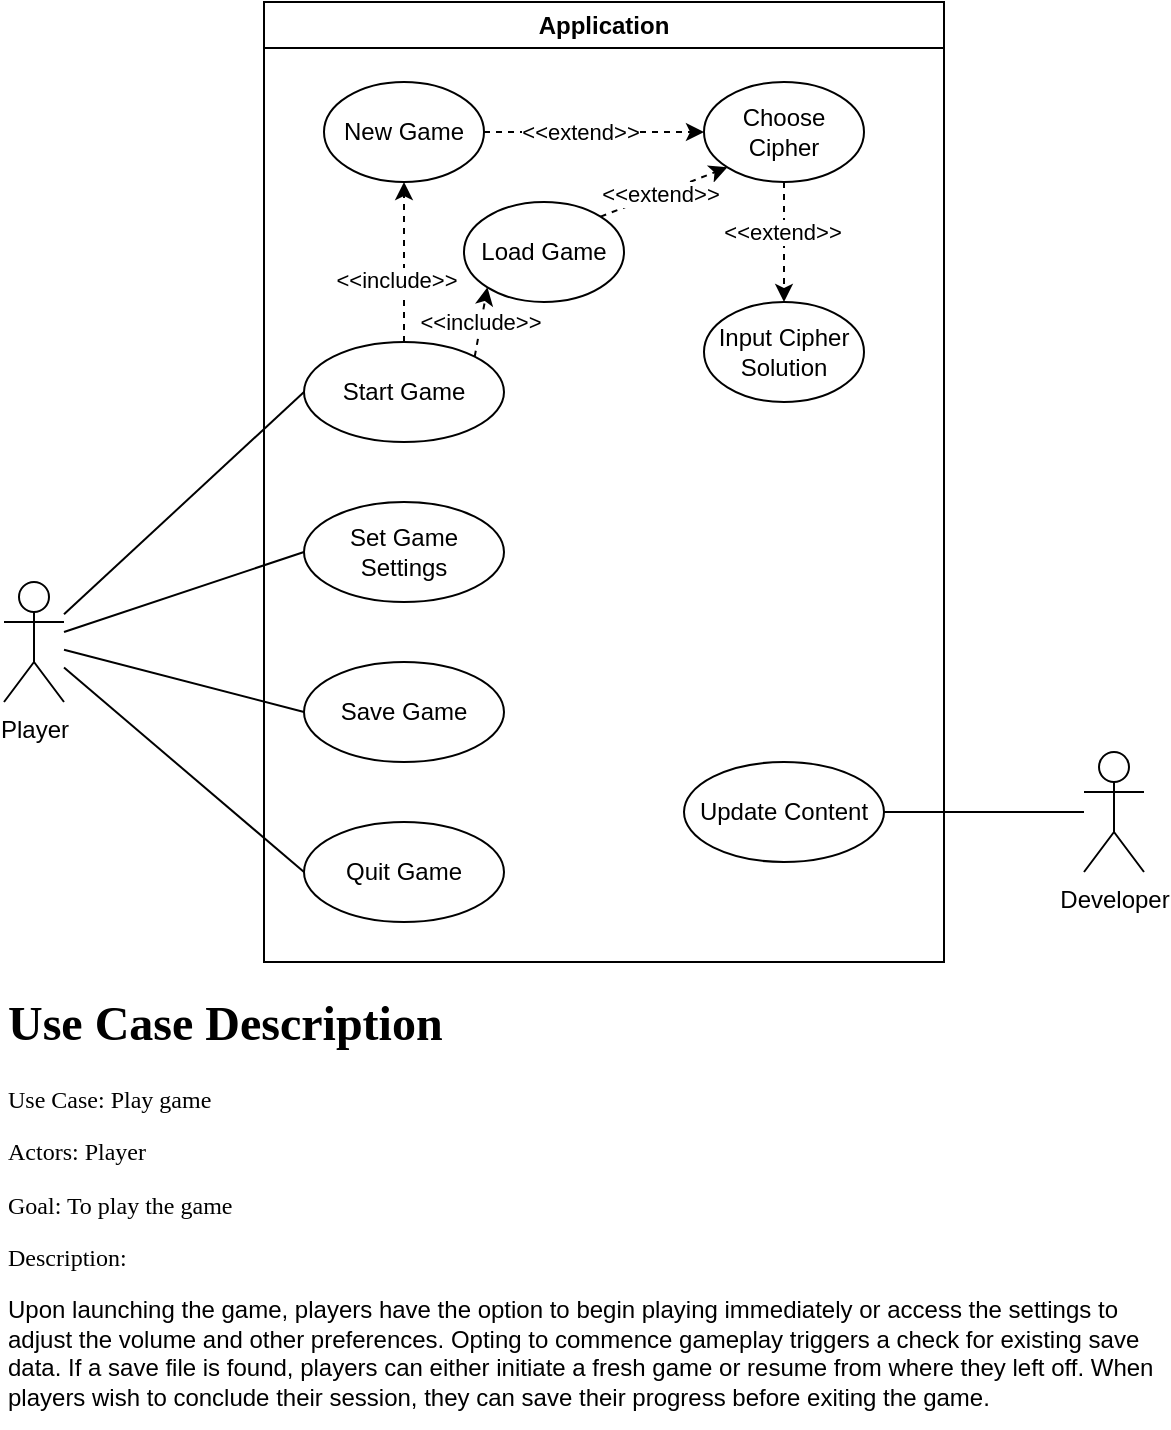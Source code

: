<mxfile version="24.2.3" type="device">
  <diagram name="Page-1" id="APY2Cy-m9wgTJGdEbPVt">
    <mxGraphModel dx="1633" dy="869" grid="1" gridSize="10" guides="1" tooltips="1" connect="1" arrows="1" fold="1" page="1" pageScale="1" pageWidth="850" pageHeight="1100" math="0" shadow="0">
      <root>
        <mxCell id="0" />
        <mxCell id="1" parent="0" />
        <mxCell id="es73PNVAXrsHi1n6J0Ma-19" style="rounded=0;orthogonalLoop=1;jettySize=auto;html=1;entryX=0;entryY=0.5;entryDx=0;entryDy=0;endArrow=none;endFill=0;" parent="1" source="es73PNVAXrsHi1n6J0Ma-1" target="es73PNVAXrsHi1n6J0Ma-9" edge="1">
          <mxGeometry relative="1" as="geometry" />
        </mxCell>
        <mxCell id="es73PNVAXrsHi1n6J0Ma-20" style="rounded=0;orthogonalLoop=1;jettySize=auto;html=1;entryX=0;entryY=0.5;entryDx=0;entryDy=0;endArrow=none;endFill=0;" parent="1" source="es73PNVAXrsHi1n6J0Ma-1" target="es73PNVAXrsHi1n6J0Ma-8" edge="1">
          <mxGeometry relative="1" as="geometry" />
        </mxCell>
        <mxCell id="es73PNVAXrsHi1n6J0Ma-21" style="rounded=0;orthogonalLoop=1;jettySize=auto;html=1;entryX=0;entryY=0.5;entryDx=0;entryDy=0;endArrow=none;endFill=0;" parent="1" source="es73PNVAXrsHi1n6J0Ma-1" target="es73PNVAXrsHi1n6J0Ma-10" edge="1">
          <mxGeometry relative="1" as="geometry" />
        </mxCell>
        <mxCell id="es73PNVAXrsHi1n6J0Ma-1" value="&lt;div&gt;Player&lt;/div&gt;" style="shape=umlActor;verticalLabelPosition=bottom;verticalAlign=top;html=1;outlineConnect=0;" parent="1" vertex="1">
          <mxGeometry x="70" y="330" width="30" height="60" as="geometry" />
        </mxCell>
        <mxCell id="es73PNVAXrsHi1n6J0Ma-3" value="Application" style="swimlane;whiteSpace=wrap;html=1;" parent="1" vertex="1">
          <mxGeometry x="200" y="40" width="340" height="480" as="geometry">
            <mxRectangle x="230" y="110" width="140" height="30" as="alternateBounds" />
          </mxGeometry>
        </mxCell>
        <mxCell id="es73PNVAXrsHi1n6J0Ma-6" value="New Game" style="ellipse;whiteSpace=wrap;html=1;" parent="es73PNVAXrsHi1n6J0Ma-3" vertex="1">
          <mxGeometry x="30" y="40" width="80" height="50" as="geometry" />
        </mxCell>
        <mxCell id="es73PNVAXrsHi1n6J0Ma-7" value="Load Game" style="ellipse;whiteSpace=wrap;html=1;" parent="es73PNVAXrsHi1n6J0Ma-3" vertex="1">
          <mxGeometry x="100" y="100" width="80" height="50" as="geometry" />
        </mxCell>
        <mxCell id="es73PNVAXrsHi1n6J0Ma-8" value="Set Game Settings" style="ellipse;whiteSpace=wrap;html=1;" parent="es73PNVAXrsHi1n6J0Ma-3" vertex="1">
          <mxGeometry x="20" y="250" width="100" height="50" as="geometry" />
        </mxCell>
        <mxCell id="es73PNVAXrsHi1n6J0Ma-9" value="Quit Game" style="ellipse;whiteSpace=wrap;html=1;" parent="es73PNVAXrsHi1n6J0Ma-3" vertex="1">
          <mxGeometry x="20" y="410" width="100" height="50" as="geometry" />
        </mxCell>
        <mxCell id="es73PNVAXrsHi1n6J0Ma-11" style="rounded=0;orthogonalLoop=1;jettySize=auto;html=1;dashed=1;entryX=0.5;entryY=1;entryDx=0;entryDy=0;" parent="es73PNVAXrsHi1n6J0Ma-3" source="es73PNVAXrsHi1n6J0Ma-10" target="es73PNVAXrsHi1n6J0Ma-6" edge="1">
          <mxGeometry relative="1" as="geometry">
            <mxPoint x="210" y="240" as="targetPoint" />
          </mxGeometry>
        </mxCell>
        <mxCell id="es73PNVAXrsHi1n6J0Ma-13" value="&amp;lt;&amp;lt;include&amp;gt;&amp;gt;" style="edgeLabel;html=1;align=center;verticalAlign=middle;resizable=0;points=[];" parent="es73PNVAXrsHi1n6J0Ma-11" vertex="1" connectable="0">
          <mxGeometry x="-0.126" relative="1" as="geometry">
            <mxPoint x="-4" y="4" as="offset" />
          </mxGeometry>
        </mxCell>
        <mxCell id="es73PNVAXrsHi1n6J0Ma-14" style="rounded=0;orthogonalLoop=1;jettySize=auto;html=1;entryX=0;entryY=1;entryDx=0;entryDy=0;dashed=1;exitX=1;exitY=0;exitDx=0;exitDy=0;" parent="es73PNVAXrsHi1n6J0Ma-3" source="es73PNVAXrsHi1n6J0Ma-10" target="es73PNVAXrsHi1n6J0Ma-7" edge="1">
          <mxGeometry relative="1" as="geometry" />
        </mxCell>
        <mxCell id="es73PNVAXrsHi1n6J0Ma-15" value="&amp;lt;&amp;lt;include&amp;gt;&amp;gt;" style="edgeLabel;html=1;align=center;verticalAlign=middle;resizable=0;points=[];" parent="es73PNVAXrsHi1n6J0Ma-14" vertex="1" connectable="0">
          <mxGeometry x="-0.003" y="1" relative="1" as="geometry">
            <mxPoint as="offset" />
          </mxGeometry>
        </mxCell>
        <mxCell id="es73PNVAXrsHi1n6J0Ma-17" style="rounded=0;orthogonalLoop=1;jettySize=auto;html=1;entryX=0;entryY=1;entryDx=0;entryDy=0;dashed=1;exitX=1;exitY=0;exitDx=0;exitDy=0;" parent="es73PNVAXrsHi1n6J0Ma-3" source="es73PNVAXrsHi1n6J0Ma-7" target="es73PNVAXrsHi1n6J0Ma-16" edge="1">
          <mxGeometry relative="1" as="geometry">
            <mxPoint x="150" y="190" as="sourcePoint" />
          </mxGeometry>
        </mxCell>
        <mxCell id="es73PNVAXrsHi1n6J0Ma-18" value="&amp;lt;&amp;lt;extend&amp;gt;&amp;gt;" style="edgeLabel;html=1;align=center;verticalAlign=middle;resizable=0;points=[];" parent="es73PNVAXrsHi1n6J0Ma-17" vertex="1" connectable="0">
          <mxGeometry x="-0.059" relative="1" as="geometry">
            <mxPoint as="offset" />
          </mxGeometry>
        </mxCell>
        <mxCell id="J2dfyg3i2-P-CXI5AAdy-5" style="rounded=0;orthogonalLoop=1;jettySize=auto;html=1;entryX=0.5;entryY=0;entryDx=0;entryDy=0;dashed=1;exitX=0.5;exitY=1;exitDx=0;exitDy=0;" parent="es73PNVAXrsHi1n6J0Ma-3" source="es73PNVAXrsHi1n6J0Ma-16" target="J2dfyg3i2-P-CXI5AAdy-4" edge="1">
          <mxGeometry relative="1" as="geometry">
            <mxPoint x="280" y="210" as="sourcePoint" />
          </mxGeometry>
        </mxCell>
        <mxCell id="J2dfyg3i2-P-CXI5AAdy-6" value="&amp;lt;&amp;lt;extend&amp;gt;&amp;gt;" style="edgeLabel;html=1;align=center;verticalAlign=middle;resizable=0;points=[];" parent="J2dfyg3i2-P-CXI5AAdy-5" vertex="1" connectable="0">
          <mxGeometry x="-0.178" y="-1" relative="1" as="geometry">
            <mxPoint as="offset" />
          </mxGeometry>
        </mxCell>
        <mxCell id="es73PNVAXrsHi1n6J0Ma-10" value="&lt;div&gt;Start Game&lt;/div&gt;" style="ellipse;whiteSpace=wrap;html=1;" parent="es73PNVAXrsHi1n6J0Ma-3" vertex="1">
          <mxGeometry x="20" y="170" width="100" height="50" as="geometry" />
        </mxCell>
        <mxCell id="es73PNVAXrsHi1n6J0Ma-16" value="Choose Cipher" style="ellipse;whiteSpace=wrap;html=1;" parent="es73PNVAXrsHi1n6J0Ma-3" vertex="1">
          <mxGeometry x="220" y="40" width="80" height="50" as="geometry" />
        </mxCell>
        <mxCell id="J2dfyg3i2-P-CXI5AAdy-2" value="Update Content" style="ellipse;whiteSpace=wrap;html=1;" parent="es73PNVAXrsHi1n6J0Ma-3" vertex="1">
          <mxGeometry x="210" y="380" width="100" height="50" as="geometry" />
        </mxCell>
        <mxCell id="J2dfyg3i2-P-CXI5AAdy-4" value="Input Cipher Solution" style="ellipse;whiteSpace=wrap;html=1;" parent="es73PNVAXrsHi1n6J0Ma-3" vertex="1">
          <mxGeometry x="220" y="150" width="80" height="50" as="geometry" />
        </mxCell>
        <mxCell id="Wax9rKombBepH_l9lv5f-2" style="rounded=0;orthogonalLoop=1;jettySize=auto;html=1;entryX=0;entryY=0.5;entryDx=0;entryDy=0;dashed=1;exitX=1;exitY=0.5;exitDx=0;exitDy=0;" edge="1" parent="es73PNVAXrsHi1n6J0Ma-3" source="es73PNVAXrsHi1n6J0Ma-6" target="es73PNVAXrsHi1n6J0Ma-16">
          <mxGeometry relative="1" as="geometry">
            <mxPoint x="180" y="170" as="sourcePoint" />
            <mxPoint x="180" y="210" as="targetPoint" />
          </mxGeometry>
        </mxCell>
        <mxCell id="Wax9rKombBepH_l9lv5f-3" value="&amp;lt;&amp;lt;extend&amp;gt;&amp;gt;" style="edgeLabel;html=1;align=center;verticalAlign=middle;resizable=0;points=[];" vertex="1" connectable="0" parent="Wax9rKombBepH_l9lv5f-2">
          <mxGeometry x="-0.059" relative="1" as="geometry">
            <mxPoint x="-4" as="offset" />
          </mxGeometry>
        </mxCell>
        <mxCell id="Wax9rKombBepH_l9lv5f-7" value="Save Game" style="ellipse;whiteSpace=wrap;html=1;" vertex="1" parent="es73PNVAXrsHi1n6J0Ma-3">
          <mxGeometry x="20" y="330" width="100" height="50" as="geometry" />
        </mxCell>
        <mxCell id="J2dfyg3i2-P-CXI5AAdy-3" style="edgeStyle=orthogonalEdgeStyle;rounded=0;orthogonalLoop=1;jettySize=auto;html=1;entryX=1;entryY=0.5;entryDx=0;entryDy=0;endArrow=none;endFill=0;" parent="1" source="J2dfyg3i2-P-CXI5AAdy-1" target="J2dfyg3i2-P-CXI5AAdy-2" edge="1">
          <mxGeometry relative="1" as="geometry" />
        </mxCell>
        <mxCell id="J2dfyg3i2-P-CXI5AAdy-1" value="Developer" style="shape=umlActor;verticalLabelPosition=bottom;verticalAlign=top;html=1;outlineConnect=0;" parent="1" vertex="1">
          <mxGeometry x="610" y="415" width="30" height="60" as="geometry" />
        </mxCell>
        <mxCell id="Wax9rKombBepH_l9lv5f-6" value="&lt;h1 style=&quot;margin-top: 0px;&quot;&gt;&lt;font face=&quot;Times New Roman&quot;&gt;Use Case Description&lt;/font&gt;&lt;/h1&gt;&lt;p&gt;&lt;font face=&quot;Times New Roman&quot;&gt;Use Case: Play game&lt;/font&gt;&lt;/p&gt;&lt;p&gt;&lt;font face=&quot;Times New Roman&quot;&gt;Actors: Player&lt;/font&gt;&lt;/p&gt;&lt;p&gt;&lt;font face=&quot;Times New Roman&quot;&gt;Goal: To play the game&lt;/font&gt;&lt;/p&gt;&lt;p&gt;&lt;font face=&quot;Times New Roman&quot;&gt;Description:&amp;nbsp;&lt;/font&gt;&lt;/p&gt;&lt;p&gt;Upon launching the game, players have the option to begin playing immediately or access the settings to adjust the volume and other preferences. Opting to commence gameplay triggers a check for existing save data. If a save file is found, players can either initiate a fresh game or resume from where they left off. When players wish to conclude their session, they can save their progress before exiting the game.&lt;br&gt;&lt;/p&gt;" style="text;html=1;whiteSpace=wrap;overflow=hidden;rounded=0;" vertex="1" parent="1">
          <mxGeometry x="70" y="530" width="580" height="220" as="geometry" />
        </mxCell>
        <mxCell id="Wax9rKombBepH_l9lv5f-8" style="rounded=0;orthogonalLoop=1;jettySize=auto;html=1;entryX=0;entryY=0.5;entryDx=0;entryDy=0;endArrow=none;endFill=0;" edge="1" parent="1" source="es73PNVAXrsHi1n6J0Ma-1" target="Wax9rKombBepH_l9lv5f-7">
          <mxGeometry relative="1" as="geometry">
            <mxPoint x="150" y="390" as="sourcePoint" />
            <mxPoint x="230" y="325" as="targetPoint" />
          </mxGeometry>
        </mxCell>
      </root>
    </mxGraphModel>
  </diagram>
</mxfile>
